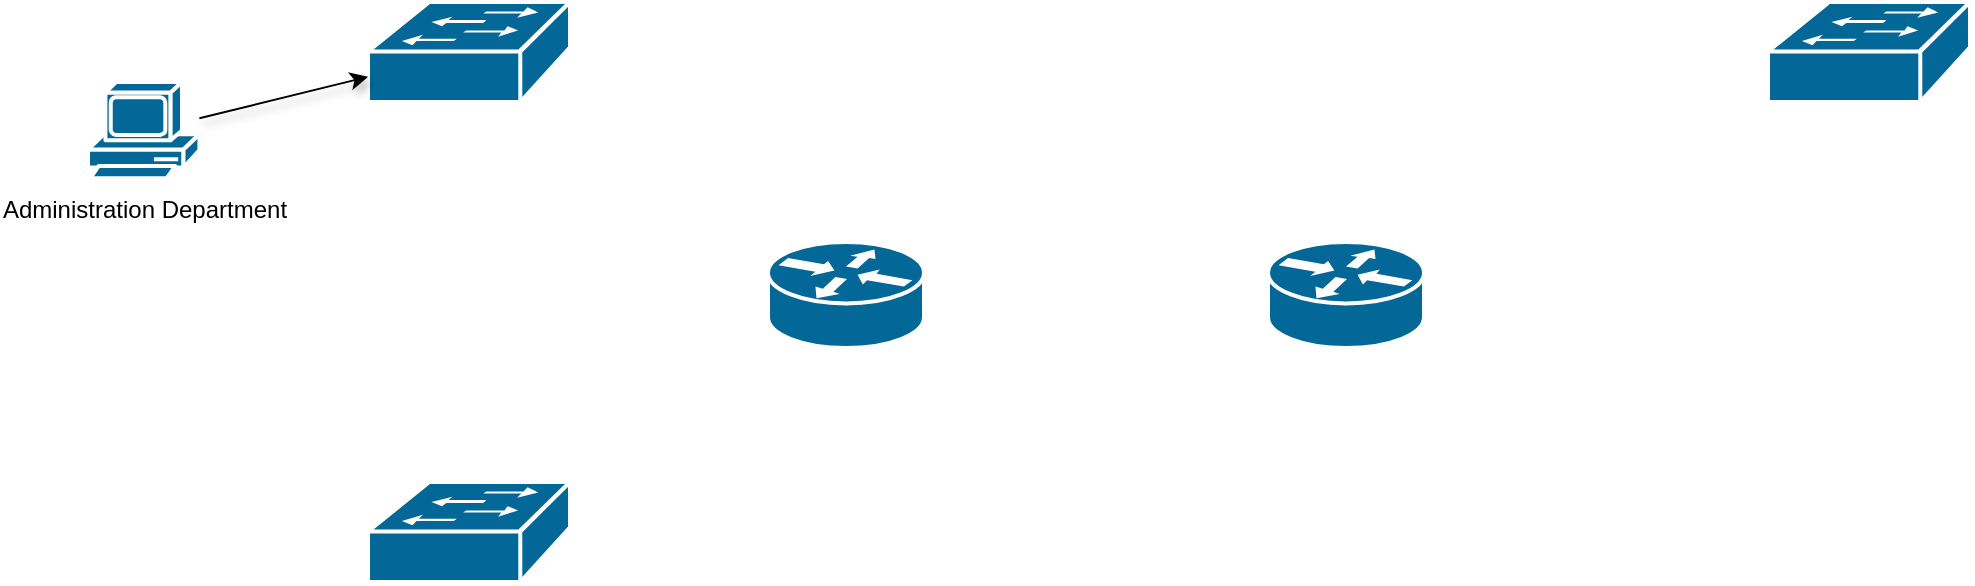 <mxfile version="24.7.16">
  <diagram name="Page-1" id="c37626ed-c26b-45fb-9056-f9ebc6bb27b6">
    <mxGraphModel dx="388" dy="330" grid="1" gridSize="10" guides="1" tooltips="1" connect="1" arrows="1" fold="1" page="1" pageScale="1" pageWidth="1100" pageHeight="850" background="none" math="0" shadow="0">
      <root>
        <mxCell id="0" />
        <mxCell id="1" parent="0" />
        <mxCell id="r2ITRVLeoLMtrR3wu55q-1" value="" style="shape=mxgraph.cisco.routers.router;sketch=0;html=1;pointerEvents=1;dashed=0;fillColor=#036897;strokeColor=#ffffff;strokeWidth=2;verticalLabelPosition=bottom;verticalAlign=top;align=center;outlineConnect=0;" vertex="1" parent="1">
          <mxGeometry x="410" y="240" width="78" height="53" as="geometry" />
        </mxCell>
        <mxCell id="r2ITRVLeoLMtrR3wu55q-2" value="" style="shape=mxgraph.cisco.routers.router;sketch=0;html=1;pointerEvents=1;dashed=0;fillColor=#036897;strokeColor=#ffffff;strokeWidth=2;verticalLabelPosition=bottom;verticalAlign=top;align=center;outlineConnect=0;" vertex="1" parent="1">
          <mxGeometry x="660" y="240" width="78" height="53" as="geometry" />
        </mxCell>
        <mxCell id="r2ITRVLeoLMtrR3wu55q-3" value="" style="shape=mxgraph.cisco.switches.workgroup_switch;sketch=0;html=1;pointerEvents=1;dashed=0;fillColor=#036897;strokeColor=#ffffff;strokeWidth=2;verticalLabelPosition=bottom;verticalAlign=top;align=center;outlineConnect=0;" vertex="1" parent="1">
          <mxGeometry x="210" y="360" width="101" height="50" as="geometry" />
        </mxCell>
        <mxCell id="r2ITRVLeoLMtrR3wu55q-4" value="" style="shape=mxgraph.cisco.switches.workgroup_switch;sketch=0;html=1;pointerEvents=1;dashed=0;fillColor=#036897;strokeColor=#ffffff;strokeWidth=2;verticalLabelPosition=bottom;verticalAlign=top;align=center;outlineConnect=0;" vertex="1" parent="1">
          <mxGeometry x="210" y="120" width="101" height="50" as="geometry" />
        </mxCell>
        <mxCell id="r2ITRVLeoLMtrR3wu55q-5" value="" style="shape=mxgraph.cisco.switches.workgroup_switch;sketch=0;html=1;pointerEvents=1;dashed=0;fillColor=#036897;strokeColor=#ffffff;strokeWidth=2;verticalLabelPosition=bottom;verticalAlign=top;align=center;outlineConnect=0;" vertex="1" parent="1">
          <mxGeometry x="910" y="120" width="101" height="50" as="geometry" />
        </mxCell>
        <mxCell id="r2ITRVLeoLMtrR3wu55q-7" style="rounded=0;orthogonalLoop=1;jettySize=auto;html=1;shadow=1;" edge="1" parent="1" source="r2ITRVLeoLMtrR3wu55q-6" target="r2ITRVLeoLMtrR3wu55q-4">
          <mxGeometry relative="1" as="geometry" />
        </mxCell>
        <mxCell id="r2ITRVLeoLMtrR3wu55q-6" value="Administration Department" style="shape=mxgraph.cisco.computers_and_peripherals.pc;sketch=0;html=1;pointerEvents=1;dashed=0;fillColor=#036897;strokeColor=#ffffff;strokeWidth=2;verticalLabelPosition=bottom;verticalAlign=top;align=center;outlineConnect=0;" vertex="1" parent="1">
          <mxGeometry x="70" y="160" width="55.71" height="50" as="geometry" />
        </mxCell>
      </root>
    </mxGraphModel>
  </diagram>
</mxfile>

